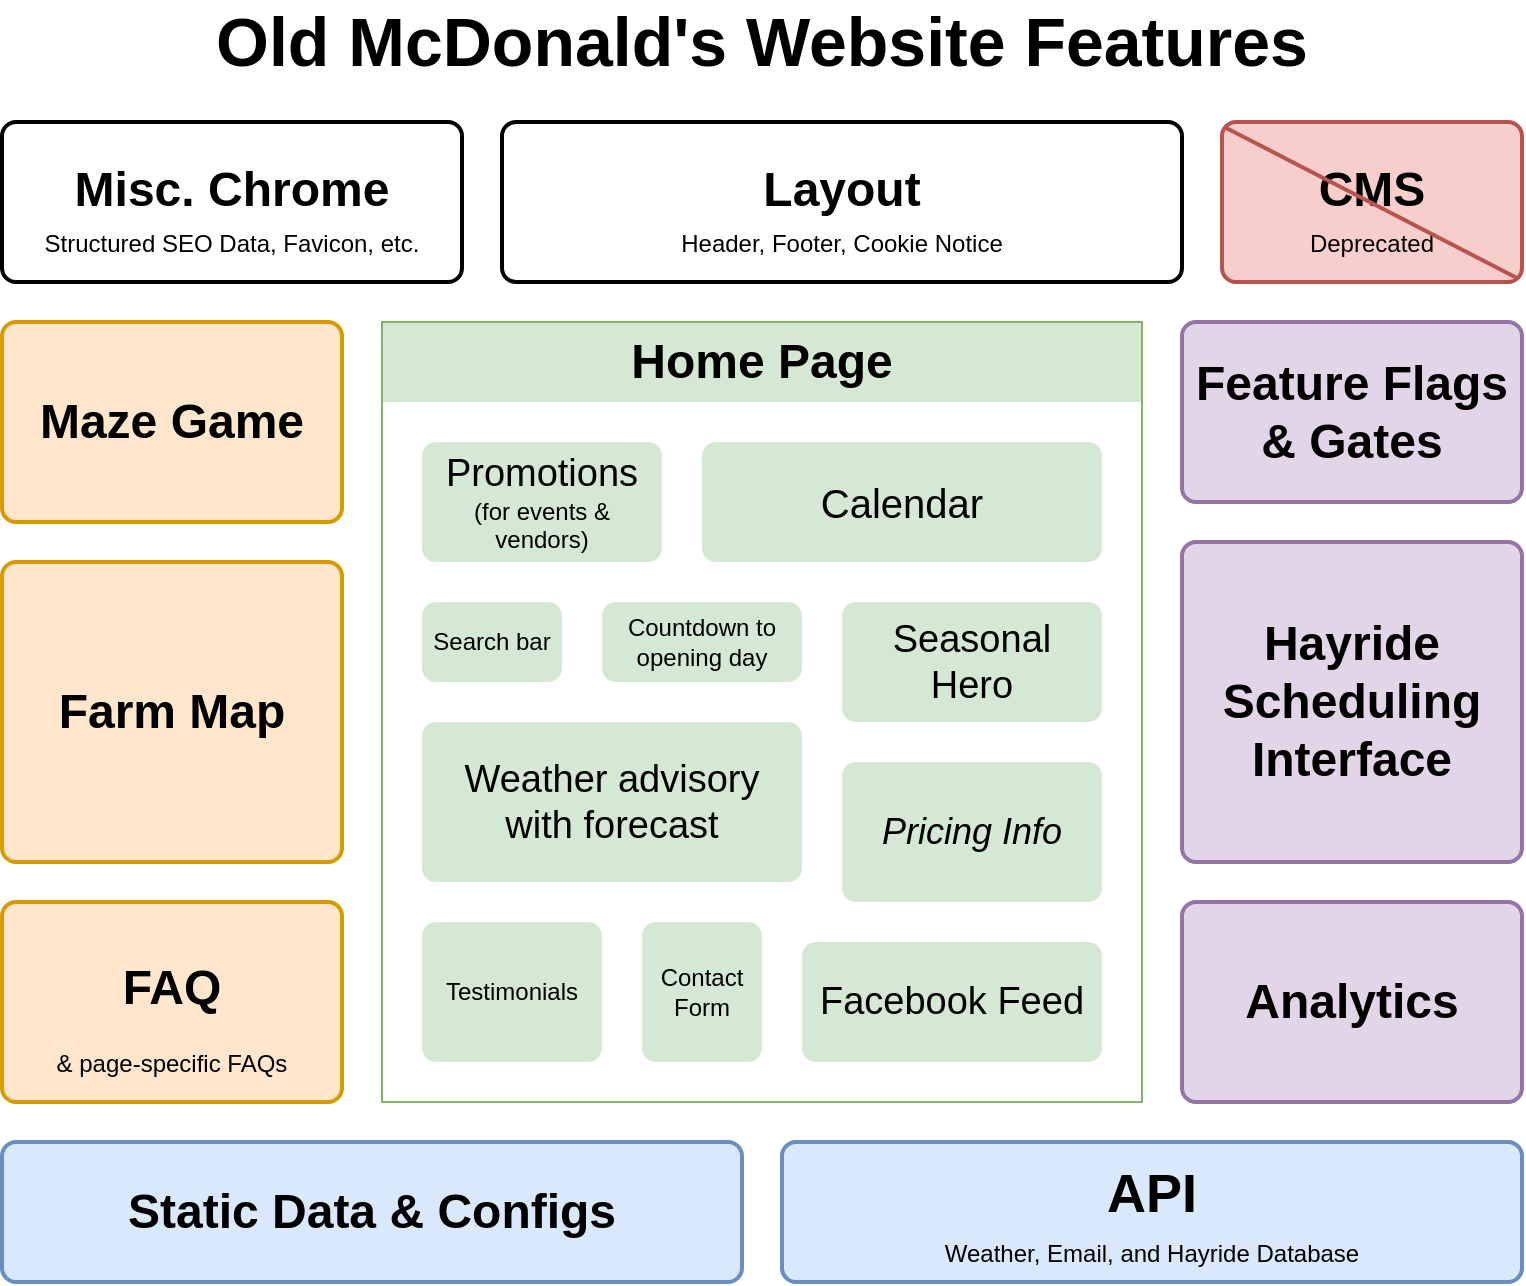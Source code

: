 <mxfile version="28.2.7">
  <diagram name="Page-1" id="Be-21d4X_abvz9L7CE6l">
    <mxGraphModel dx="1192" dy="737" grid="1" gridSize="10" guides="1" tooltips="1" connect="1" arrows="1" fold="1" page="1" pageScale="1" pageWidth="850" pageHeight="1100" math="0" shadow="0">
      <root>
        <mxCell id="0" />
        <mxCell id="1" parent="0" />
        <mxCell id="zWzznixCFk7TpnTXlBiS-2" value="&lt;h1&gt;Analytics&lt;/h1&gt;" style="rounded=1;whiteSpace=wrap;html=1;absoluteArcSize=1;arcSize=14;strokeWidth=2;fillColor=#e1d5e7;strokeColor=#9673a6;" vertex="1" parent="1">
          <mxGeometry x="740" y="530" width="170" height="100" as="geometry" />
        </mxCell>
        <mxCell id="zWzznixCFk7TpnTXlBiS-3" value="&lt;h1 style=&quot;line-height: 40%;&quot;&gt;Layout&lt;/h1&gt;&lt;div&gt;Header, Footer,&amp;nbsp;&lt;span style=&quot;background-color: transparent; color: light-dark(rgb(0, 0, 0), rgb(255, 255, 255));&quot;&gt;Cookie Notice&lt;/span&gt;&lt;/div&gt;" style="rounded=1;whiteSpace=wrap;html=1;absoluteArcSize=1;arcSize=14;strokeWidth=2;" vertex="1" parent="1">
          <mxGeometry x="400" y="140" width="340" height="80" as="geometry" />
        </mxCell>
        <mxCell id="zWzznixCFk7TpnTXlBiS-4" value="&lt;h1&gt;Feature Flags &amp;amp; Gates&lt;/h1&gt;" style="rounded=1;whiteSpace=wrap;html=1;absoluteArcSize=1;arcSize=14;strokeWidth=2;fillColor=#e1d5e7;strokeColor=#9673a6;" vertex="1" parent="1">
          <mxGeometry x="740" y="240" width="170" height="90" as="geometry" />
        </mxCell>
        <mxCell id="zWzznixCFk7TpnTXlBiS-5" value="&lt;h1 style=&quot;line-height: 40%;&quot;&gt;Misc. Chrome&lt;/h1&gt;&lt;div&gt;Structured SEO Data, Favicon, etc.&lt;/div&gt;" style="rounded=1;whiteSpace=wrap;html=1;absoluteArcSize=1;arcSize=14;strokeWidth=2;" vertex="1" parent="1">
          <mxGeometry x="150" y="140" width="230" height="80" as="geometry" />
        </mxCell>
        <mxCell id="zWzznixCFk7TpnTXlBiS-8" value="&lt;h1&gt;Home Page&lt;/h1&gt;" style="swimlane;whiteSpace=wrap;html=1;startSize=40;fillColor=#d5e8d4;strokeColor=light-dark(#82B366,#253C18);swimlaneLine=0;glass=0;shadow=0;rounded=0;gradientColor=none;swimlaneFillColor=light-dark(#FFFFFF,#060B00);" vertex="1" parent="1">
          <mxGeometry x="340" y="240" width="380" height="390" as="geometry" />
        </mxCell>
        <mxCell id="zWzznixCFk7TpnTXlBiS-7" value="Seasonal&lt;div&gt;Hero&lt;/div&gt;" style="rounded=1;whiteSpace=wrap;html=1;absoluteArcSize=1;arcSize=14;strokeWidth=2;fontSize=19;fillColor=#d5e8d4;strokeColor=none;" vertex="1" parent="zWzznixCFk7TpnTXlBiS-8">
          <mxGeometry x="230" y="140" width="130" height="60" as="geometry" />
        </mxCell>
        <mxCell id="zWzznixCFk7TpnTXlBiS-9" value="&lt;font style=&quot;font-size: 19px;&quot;&gt;Promotions&lt;/font&gt;&lt;div&gt;(for events &amp;amp; vendors)&lt;/div&gt;" style="rounded=1;whiteSpace=wrap;html=1;absoluteArcSize=1;arcSize=14;strokeWidth=2;fillColor=#d5e8d4;strokeColor=none;" vertex="1" parent="zWzznixCFk7TpnTXlBiS-8">
          <mxGeometry x="20" y="60" width="120" height="60" as="geometry" />
        </mxCell>
        <mxCell id="zWzznixCFk7TpnTXlBiS-10" value="Search bar" style="rounded=1;whiteSpace=wrap;html=1;absoluteArcSize=1;arcSize=14;strokeWidth=2;fillColor=#d5e8d4;strokeColor=none;" vertex="1" parent="zWzznixCFk7TpnTXlBiS-8">
          <mxGeometry x="20" y="140" width="70" height="40" as="geometry" />
        </mxCell>
        <mxCell id="zWzznixCFk7TpnTXlBiS-11" value="Countdown to opening day" style="rounded=1;whiteSpace=wrap;html=1;absoluteArcSize=1;arcSize=14;strokeWidth=2;fillColor=#d5e8d4;strokeColor=none;" vertex="1" parent="zWzznixCFk7TpnTXlBiS-8">
          <mxGeometry x="110" y="140" width="100" height="40" as="geometry" />
        </mxCell>
        <mxCell id="zWzznixCFk7TpnTXlBiS-12" value="Calendar" style="rounded=1;whiteSpace=wrap;html=1;absoluteArcSize=1;arcSize=14;strokeWidth=2;fontSize=20;fillColor=#d5e8d4;strokeColor=none;" vertex="1" parent="zWzznixCFk7TpnTXlBiS-8">
          <mxGeometry x="160" y="60" width="200" height="60" as="geometry" />
        </mxCell>
        <mxCell id="zWzznixCFk7TpnTXlBiS-13" value="Weather advisory&lt;div&gt;with forecast&lt;/div&gt;" style="rounded=1;whiteSpace=wrap;html=1;absoluteArcSize=1;arcSize=14;strokeWidth=2;fontSize=19;fillColor=#d5e8d4;strokeColor=none;" vertex="1" parent="zWzznixCFk7TpnTXlBiS-8">
          <mxGeometry x="20" y="200" width="190" height="80" as="geometry" />
        </mxCell>
        <mxCell id="zWzznixCFk7TpnTXlBiS-14" value="Pricing Info" style="rounded=1;whiteSpace=wrap;html=1;absoluteArcSize=1;arcSize=14;strokeWidth=2;fontSize=18;fontStyle=2;fillColor=#d5e8d4;strokeColor=none;" vertex="1" parent="zWzznixCFk7TpnTXlBiS-8">
          <mxGeometry x="230" y="220" width="130" height="70" as="geometry" />
        </mxCell>
        <mxCell id="zWzznixCFk7TpnTXlBiS-15" value="Testimonials" style="rounded=1;whiteSpace=wrap;html=1;absoluteArcSize=1;arcSize=14;strokeWidth=2;fillColor=#d5e8d4;strokeColor=none;" vertex="1" parent="zWzznixCFk7TpnTXlBiS-8">
          <mxGeometry x="20" y="300" width="90" height="70" as="geometry" />
        </mxCell>
        <mxCell id="zWzznixCFk7TpnTXlBiS-16" value="Facebook Feed" style="rounded=1;whiteSpace=wrap;html=1;absoluteArcSize=1;arcSize=14;strokeWidth=2;fontSize=19;fillColor=#d5e8d4;strokeColor=none;" vertex="1" parent="zWzznixCFk7TpnTXlBiS-8">
          <mxGeometry x="210" y="310" width="150" height="60" as="geometry" />
        </mxCell>
        <mxCell id="zWzznixCFk7TpnTXlBiS-17" value="Contact Form" style="rounded=1;whiteSpace=wrap;html=1;absoluteArcSize=1;arcSize=14;strokeWidth=2;fillColor=#d5e8d4;strokeColor=none;" vertex="1" parent="zWzznixCFk7TpnTXlBiS-8">
          <mxGeometry x="130" y="300" width="60" height="70" as="geometry" />
        </mxCell>
        <mxCell id="zWzznixCFk7TpnTXlBiS-18" value="&lt;h1&gt;Farm Map&lt;/h1&gt;" style="rounded=1;whiteSpace=wrap;html=1;absoluteArcSize=1;arcSize=14;strokeWidth=2;fillColor=#ffe6cc;strokeColor=#d79b00;" vertex="1" parent="1">
          <mxGeometry x="150" y="360" width="170" height="150" as="geometry" />
        </mxCell>
        <mxCell id="zWzznixCFk7TpnTXlBiS-19" value="&lt;h1&gt;Maze Game&lt;/h1&gt;" style="rounded=1;whiteSpace=wrap;html=1;absoluteArcSize=1;arcSize=14;strokeWidth=2;fillColor=#ffe6cc;strokeColor=#d79b00;" vertex="1" parent="1">
          <mxGeometry x="150" y="240" width="170" height="100" as="geometry" />
        </mxCell>
        <mxCell id="zWzznixCFk7TpnTXlBiS-20" value="&lt;h1&gt;FAQ&lt;/h1&gt;&lt;div&gt;&amp;amp; page-specific FAQs&lt;/div&gt;" style="rounded=1;whiteSpace=wrap;html=1;absoluteArcSize=1;arcSize=14;strokeWidth=2;fillColor=#ffe6cc;strokeColor=#d79b00;" vertex="1" parent="1">
          <mxGeometry x="150" y="530" width="170" height="100" as="geometry" />
        </mxCell>
        <mxCell id="zWzznixCFk7TpnTXlBiS-21" value="&lt;h1&gt;Static Data &amp;amp; Configs&lt;/h1&gt;" style="rounded=1;whiteSpace=wrap;html=1;absoluteArcSize=1;arcSize=14;strokeWidth=2;fillColor=#dae8fc;strokeColor=#6c8ebf;" vertex="1" parent="1">
          <mxGeometry x="150" y="650" width="370" height="70" as="geometry" />
        </mxCell>
        <mxCell id="zWzznixCFk7TpnTXlBiS-22" value="&lt;p style=&quot;line-height: 100%;&quot;&gt;&lt;font style=&quot;font-size: 27px;&quot;&gt;&lt;b style=&quot;line-height: 40%;&quot;&gt;API&lt;/b&gt;&lt;/font&gt;&lt;/p&gt;&lt;div&gt;Weather, Email, and Hayride Database&lt;/div&gt;" style="rounded=1;whiteSpace=wrap;html=1;absoluteArcSize=1;arcSize=14;strokeWidth=2;fillColor=#dae8fc;strokeColor=#6c8ebf;" vertex="1" parent="1">
          <mxGeometry x="540" y="650" width="370" height="70" as="geometry" />
        </mxCell>
        <mxCell id="zWzznixCFk7TpnTXlBiS-23" value="&lt;h1&gt;Hayride Scheduling Interface&lt;/h1&gt;" style="rounded=1;whiteSpace=wrap;html=1;absoluteArcSize=1;arcSize=14;strokeWidth=2;fillColor=#e1d5e7;strokeColor=#9673a6;" vertex="1" parent="1">
          <mxGeometry x="740" y="350" width="170" height="160" as="geometry" />
        </mxCell>
        <mxCell id="zWzznixCFk7TpnTXlBiS-24" value="&lt;h1 style=&quot;line-height: 40%;&quot;&gt;CMS&lt;/h1&gt;&lt;div&gt;&lt;font style=&quot;color: light-dark(rgb(0, 0, 0), rgb(255, 0, 0));&quot;&gt;Deprecated&lt;/font&gt;&lt;/div&gt;" style="rounded=1;whiteSpace=wrap;html=1;absoluteArcSize=1;arcSize=14;strokeWidth=2;fillColor=#f8cecc;strokeColor=#b85450;" vertex="1" parent="1">
          <mxGeometry x="760" y="140" width="150" height="80" as="geometry" />
        </mxCell>
        <mxCell id="zWzznixCFk7TpnTXlBiS-25" value="" style="endArrow=none;html=1;rounded=0;entryX=0.014;entryY=0.037;entryDx=0;entryDy=0;exitX=0.98;exitY=0.972;exitDx=0;exitDy=0;exitPerimeter=0;entryPerimeter=0;fillColor=#f8cecc;strokeColor=#b85450;strokeWidth=2;" edge="1" parent="1" source="zWzznixCFk7TpnTXlBiS-24" target="zWzznixCFk7TpnTXlBiS-24">
          <mxGeometry width="50" height="50" relative="1" as="geometry">
            <mxPoint x="630" y="450" as="sourcePoint" />
            <mxPoint x="680" y="400" as="targetPoint" />
          </mxGeometry>
        </mxCell>
        <mxCell id="zWzznixCFk7TpnTXlBiS-27" value="Old McDonald&#39;s Website Features" style="text;html=1;whiteSpace=wrap;strokeColor=none;fillColor=none;align=center;verticalAlign=middle;rounded=0;fontSize=34;fontStyle=1" vertex="1" parent="1">
          <mxGeometry x="150" y="80" width="760" height="40" as="geometry" />
        </mxCell>
      </root>
    </mxGraphModel>
  </diagram>
</mxfile>
